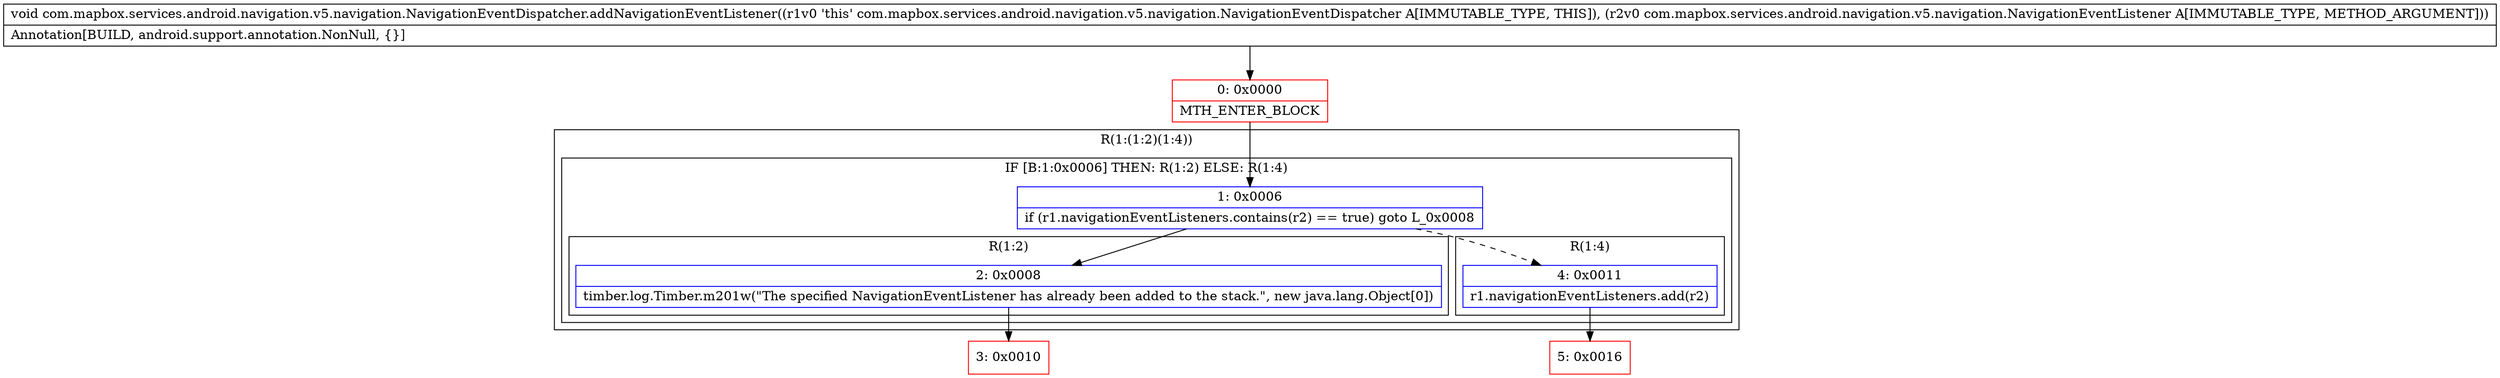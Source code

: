 digraph "CFG forcom.mapbox.services.android.navigation.v5.navigation.NavigationEventDispatcher.addNavigationEventListener(Lcom\/mapbox\/services\/android\/navigation\/v5\/navigation\/NavigationEventListener;)V" {
subgraph cluster_Region_10878855 {
label = "R(1:(1:2)(1:4))";
node [shape=record,color=blue];
subgraph cluster_IfRegion_406943685 {
label = "IF [B:1:0x0006] THEN: R(1:2) ELSE: R(1:4)";
node [shape=record,color=blue];
Node_1 [shape=record,label="{1\:\ 0x0006|if (r1.navigationEventListeners.contains(r2) == true) goto L_0x0008\l}"];
subgraph cluster_Region_504374353 {
label = "R(1:2)";
node [shape=record,color=blue];
Node_2 [shape=record,label="{2\:\ 0x0008|timber.log.Timber.m201w(\"The specified NavigationEventListener has already been added to the stack.\", new java.lang.Object[0])\l}"];
}
subgraph cluster_Region_304897451 {
label = "R(1:4)";
node [shape=record,color=blue];
Node_4 [shape=record,label="{4\:\ 0x0011|r1.navigationEventListeners.add(r2)\l}"];
}
}
}
Node_0 [shape=record,color=red,label="{0\:\ 0x0000|MTH_ENTER_BLOCK\l}"];
Node_3 [shape=record,color=red,label="{3\:\ 0x0010}"];
Node_5 [shape=record,color=red,label="{5\:\ 0x0016}"];
MethodNode[shape=record,label="{void com.mapbox.services.android.navigation.v5.navigation.NavigationEventDispatcher.addNavigationEventListener((r1v0 'this' com.mapbox.services.android.navigation.v5.navigation.NavigationEventDispatcher A[IMMUTABLE_TYPE, THIS]), (r2v0 com.mapbox.services.android.navigation.v5.navigation.NavigationEventListener A[IMMUTABLE_TYPE, METHOD_ARGUMENT]))  | Annotation[BUILD, android.support.annotation.NonNull, \{\}]\l}"];
MethodNode -> Node_0;
Node_1 -> Node_2;
Node_1 -> Node_4[style=dashed];
Node_2 -> Node_3;
Node_4 -> Node_5;
Node_0 -> Node_1;
}

